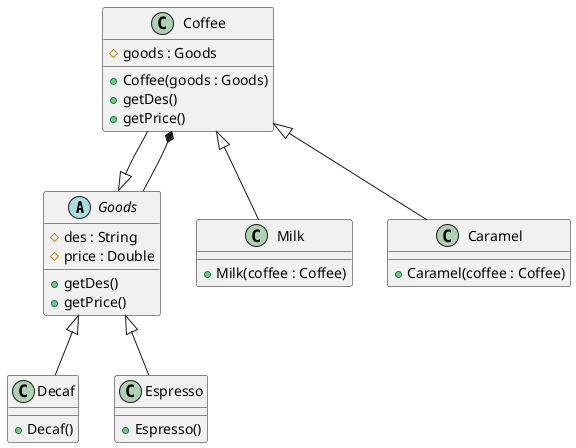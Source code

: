 @startuml
abstract class Goods {
    # des : String
    # price : Double
    + getDes()
    + getPrice()
}
class Decaf {
    + Decaf()
}
class Espresso {
    + Espresso()
}
class Coffee {
    # goods : Goods
    + Coffee(goods : Goods)
    + getDes()
    + getPrice()
}
class Milk {
    + Milk(coffee : Coffee)
}
class Caramel {
    + Caramel(coffee : Coffee)
}
Decaf -up-|> Goods
Espresso -up-|> Goods
Coffee --|> Goods
Coffee *-- Goods
Milk -up-|> Coffee
Caramel -up-|> Coffee
@enduml